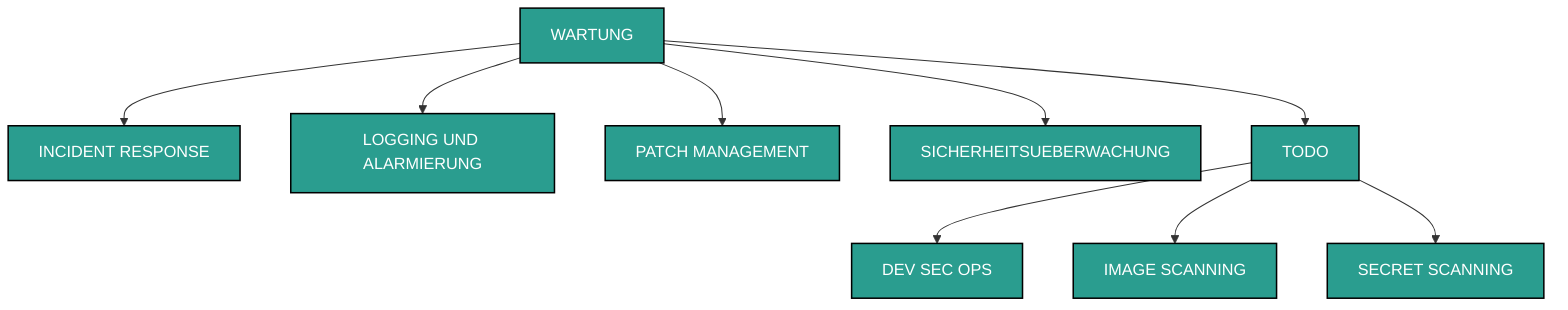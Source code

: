 graph TD
wartung --> INCIDENT_RESPONSE[INCIDENT RESPONSE]
wartung --> LOGGING_UND_ALARMIERUNG[LOGGING UND ALARMIERUNG]
wartung --> PATCH_MANAGEMENT[PATCH MANAGEMENT]
wartung --> SICHERHEITSUEBERWACHUNG[SICHERHEITSUEBERWACHUNG]
wartung --> todo[TODO]
todo --> DEV_SEC_OPS[DEV SEC OPS]
todo --> IMAGE_SCANNING[IMAGE SCANNING]
todo --> SECRET_SCANNING[SECRET SCANNING]
wartung[WARTUNG]
INCIDENT_RESPONSE[INCIDENT RESPONSE]
LOGGING_UND_ALARMIERUNG[LOGGING UND ALARMIERUNG]
PATCH_MANAGEMENT[PATCH MANAGEMENT]
SICHERHEITSUEBERWACHUNG[SICHERHEITSUEBERWACHUNG]
todo[TODO]
DEV_SEC_OPS[DEV SEC OPS]
IMAGE_SCANNING[IMAGE SCANNING]
SECRET_SCANNING[SECRET SCANNING]
click todo "todo"
classDef phaseFill fill:#2A9D8F,color:#FFFFFF,stroke:#000,stroke-width:1.5px;
class wartung,INCIDENT_RESPONSE,LOGGING_UND_ALARMIERUNG,PATCH_MANAGEMENT,SICHERHEITSUEBERWACHUNG,todo,DEV_SEC_OPS,IMAGE_SCANNING,SECRET_SCANNING phaseFill;